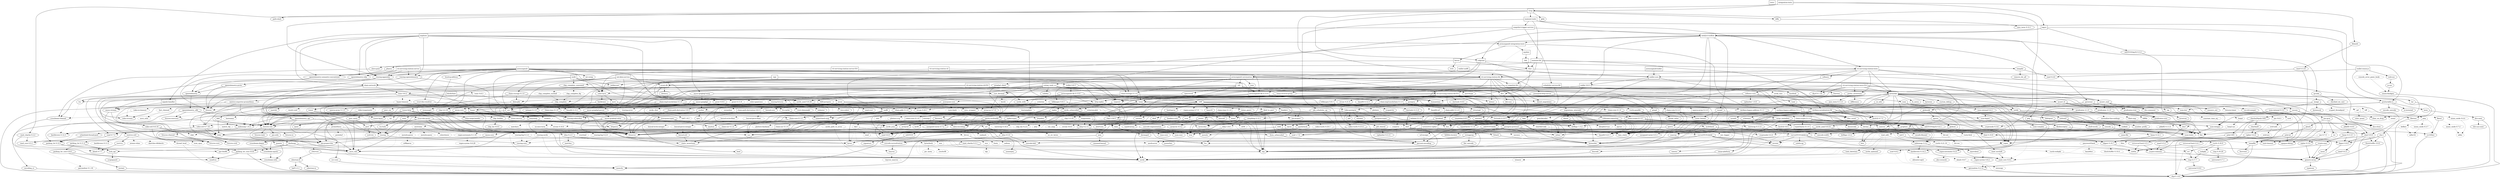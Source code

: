 digraph {
    0 [ label = "tests" shape = box]
    1 [ label = "catalyst-toolbox" shape = box]
    2 [ label = "chain-addr 0.1.0" shape = box]
    3 [ label = "chain-core 0.1.0" shape = box]
    4 [ label = "chain-ser 0.1.0" shape = box]
    5 [ label = "chain-crypto 0.1.0" shape = box]
    6 [ label = "typed-bytes 0.1.0" shape = box]
    7 [ label = "chain-impl-mockchain 0.1.0" shape = box]
    8 [ label = "cardano-legacy-address 0.1.1" shape = box]
    9 [ label = "chain-time 0.1.0" shape = box]
    10 [ label = "chain-vote 0.1.0" shape = box]
    11 [ label = "imhamt 0.1.0" shape = box]
    12 [ label = "sparse-array 0.1.0" shape = box]
    13 [ label = "chain-storage 0.1.0" shape = box]
    14 [ label = "jcli" shape = box]
    15 [ label = "jormungandr-lib 0.13.0" shape = box]
    16 [ label = "jormungandr-automation" shape = box]
    17 [ label = "jortestkit" shape = box]
    18 [ label = "jormungandr-integration-tests" shape = box]
    19 [ label = "hersir" shape = box]
    20 [ label = "thor" shape = box]
    21 [ label = "loki" shape = box]
    22 [ label = "mjolnir" shape = box]
    23 [ label = "snapshot-lib" shape = box]
    24 [ label = "symmetric-cipher" shape = box]
    25 [ label = "vit-servicing-station-lib" shape = box]
    26 [ label = "event-db" shape = box]
    27 [ label = "vit-servicing-station-tests" shape = box]
    28 [ label = "wallet 0.8.3" shape = box]
    29 [ label = "chain-path-derivation 0.8.3" shape = box]
    30 [ label = "hdkeygen 0.8.3" shape = box]
    31 [ label = "chain-network" shape = box]
    32 [ label = "jormungandrwallet" shape = box]
    33 [ label = "wallet-core" shape = box]
    34 [ label = "wallet-wasm-js" shape = box]
    35 [ label = "wallet-uniffi" shape = box]
    36 [ label = "jormungandr" shape = box]
    37 [ label = "explorer" shape = box]
    38 [ label = "settings" shape = box]
    39 [ label = "blockchain" shape = box]
    40 [ label = "vit-servicing-station-cli" shape = box]
    41 [ label = "vit-servicing-station-server" shape = box]
    42 [ label = "iapyx" shape = box]
    43 [ label = "valgrind" shape = box]
    44 [ label = "vitup" shape = box]
    45 [ label = "mainnet-lib" shape = box]
    46 [ label = "mainnet-tools" shape = box]
    47 [ label = "scheduler-service-lib" shape = box]
    48 [ label = "signals-handler" shape = box]
    49 [ label = "snapshot-trigger-service" shape = box]
    50 [ label = "voting_tools_rs" shape = box]
    51 [ label = "integration-tests" shape = box]
    52 [ label = "cat-data-service" shape = box]
    53 [ label = "audit" shape = box]
    54 [ label = "vit-servicing-station-cli-f10" shape = box]
    55 [ label = "vit-servicing-station-lib-f10" shape = box]
    56 [ label = "vit-servicing-station-server-f10" shape = box]
    57 [ label = "vit-servicing-station-tests-f10" shape = box]
    58 [ label = "sign" shape = box]
    59 [ label = "assert_fs" ]
    60 [ label = "bech32 0.8.1" ]
    61 [ label = "clap 4.4.18" ]
    62 [ label = "color-eyre" ]
    63 [ label = "csv" ]
    64 [ label = "fraction" ]
    65 [ label = "futures" ]
    66 [ label = "gag" ]
    67 [ label = "governor" ]
    68 [ label = "graphql_client" ]
    69 [ label = "hex" ]
    70 [ label = "image" ]
    71 [ label = "itertools 0.10.5" ]
    72 [ label = "once_cell" ]
    73 [ label = "qrcode" ]
    74 [ label = "quircs" ]
    75 [ label = "rand 0.8.5" ]
    76 [ label = "rand_chacha 0.3.1" ]
    77 [ label = "rayon" ]
    78 [ label = "regex" ]
    79 [ label = "reqwest" ]
    80 [ label = "rust_decimal" ]
    81 [ label = "serde" ]
    82 [ label = "serde_json" ]
    83 [ label = "serde_yaml 0.9.31" ]
    84 [ label = "sscanf" ]
    85 [ label = "thiserror" ]
    86 [ label = "time" ]
    87 [ label = "tokio" ]
    88 [ label = "tracing" ]
    89 [ label = "tracing-subscriber" ]
    90 [ label = "url" ]
    91 [ label = "cryptoxide 0.4.4" ]
    92 [ label = "proptest" ]
    93 [ label = "quickcheck" ]
    94 [ label = "curve25519-dalek-ng" ]
    95 [ label = "ed25519-bip32 0.4.1" ]
    96 [ label = "ed25519-dalek" ]
    97 [ label = "generic-array" ]
    98 [ label = "rand_core 0.6.4" ]
    99 [ label = "sha2 0.10.8" ]
    100 [ label = "lazy_static" ]
    101 [ label = "strum 0.24.1" ]
    102 [ label = "cbor_event" ]
    103 [ label = "base64 0.21.7" ]
    104 [ label = "const_format" ]
    105 [ label = "criterion" style = dashed]
    106 [ label = "data-pile" ]
    107 [ label = "sled" ]
    108 [ label = "tempfile" ]
    109 [ label = "base64 0.13.1" ]
    110 [ label = "bincode" ]
    111 [ label = "bytes" ]
    112 [ label = "clap_complete" ]
    113 [ label = "gtmpl" ]
    114 [ label = "rpassword" ]
    115 [ label = "serde_yaml 0.8.26" ]
    116 [ label = "http 0.2.11" ]
    117 [ label = "humantime" ]
    118 [ label = "parity-multiaddr" ]
    119 [ label = "serde_with" ]
    120 [ label = "assert_cmd" ]
    121 [ label = "bytesize" ]
    122 [ label = "custom_debug" ]
    123 [ label = "flate2" ]
    124 [ label = "fs_extra" ]
    125 [ label = "json" ]
    126 [ label = "keynesis" ]
    127 [ label = "log" ]
    128 [ label = "netstat2" ]
    129 [ label = "os_info" ]
    130 [ label = "poldercast" ]
    131 [ label = "predicates 2.1.5" ]
    132 [ label = "prost 0.9.0" ]
    133 [ label = "semver" ]
    134 [ label = "sysinfo" ]
    135 [ label = "tar" ]
    136 [ label = "tokio-stream" ]
    137 [ label = "tonic 0.6.2" ]
    138 [ label = "warp" ]
    139 [ label = "zip" ]
    140 [ label = "console" ]
    141 [ label = "dialoguer" ]
    142 [ label = "indicatif" ]
    143 [ label = "sha-1" ]
    144 [ label = "sha2 0.9.9" ]
    145 [ label = "bech32 0.7.3" ]
    146 [ label = "yaml-rust" ]
    147 [ label = "ctrlc" ]
    148 [ label = "slave-pool" ]
    149 [ label = "cocoon" ]
    150 [ label = "dirs" ]
    151 [ label = "serde_test" style = dashed]
    152 [ label = "zeroize" ]
    153 [ label = "diesel" ]
    154 [ label = "diesel_migrations" ]
    155 [ label = "dotenv" ]
    156 [ label = "http-zipkin" ]
    157 [ label = "notify" ]
    158 [ label = "r2d2" ]
    159 [ label = "simplelog 0.8.0" ]
    160 [ label = "tracing-futures" ]
    161 [ label = "bb8" ]
    162 [ label = "bb8-postgres" ]
    163 [ label = "chrono" ]
    164 [ label = "dotenvy" ]
    165 [ label = "tokio-postgres" ]
    166 [ label = "cfg-if 0.1.10" ]
    167 [ label = "dyn-clone" ]
    168 [ label = "fake" ]
    169 [ label = "hyper" ]
    170 [ label = "postgres" ]
    171 [ label = "pretty_assertions" ]
    172 [ label = "rand 0.7.3" ]
    173 [ label = "rand_core 0.5.1" ]
    174 [ label = "refinery" ]
    175 [ label = "hashlink" ]
    176 [ label = "http-body" ]
    177 [ label = "pin-project" ]
    178 [ label = "clear_on_drop" ]
    179 [ label = "console_error_panic_hook" style = dashed]
    180 [ label = "getrandom 0.2.12" ]
    181 [ label = "js-sys" ]
    182 [ label = "wasm-bindgen" ]
    183 [ label = "web-sys" ]
    184 [ label = "uniffi" ]
    185 [ label = "arc-swap" ]
    186 [ label = "jsonrpsee-core" ]
    187 [ label = "jsonrpsee-http-server" ]
    188 [ label = "linked-hash-map" ]
    189 [ label = "local-ip-address" ]
    190 [ label = "lru" ]
    191 [ label = "opentelemetry" ]
    192 [ label = "opentelemetry-otlp" ]
    193 [ label = "opentelemetry-semantic-conventions" ]
    194 [ label = "prometheus" style = dashed]
    195 [ label = "tokio-util 0.6.10" ]
    196 [ label = "tracing-appender" ]
    197 [ label = "tracing-opentelemetry" ]
    198 [ label = "trust-dns-resolver" ]
    199 [ label = "anyhow" ]
    200 [ label = "async-graphql" ]
    201 [ label = "async-graphql-warp" ]
    202 [ label = "futures-channel" ]
    203 [ label = "futures-util" ]
    204 [ label = "ed25519-bip32 0.3.2" ]
    205 [ label = "prettytable-rs" ]
    206 [ label = "warp-reverse-proxy" ]
    207 [ label = "diffy" ]
    208 [ label = "glob" ]
    209 [ label = "path-slash" ]
    210 [ label = "rustls 0.20.9" ]
    211 [ label = "rustls-pemfile" ]
    212 [ label = "tempdir" ]
    213 [ label = "tokio-rustls 0.23.4" ]
    214 [ label = "uuid 0.8.2" ]
    215 [ label = "walkdir" ]
    216 [ label = "cardano-serialization-lib" ]
    217 [ label = "pharos" ]
    218 [ label = "job_scheduler_ng" ]
    219 [ label = "num-traits" ]
    220 [ label = "uuid 1.7.0" ]
    221 [ label = "bytekind" ]
    222 [ label = "cddl" ]
    223 [ label = "ciborium" ]
    224 [ label = "dashmap" ]
    225 [ label = "microtype" ]
    226 [ label = "nonempty" ]
    227 [ label = "validity" ]
    228 [ label = "cfg-if 1.0.0" ]
    229 [ label = "libmath" ]
    230 [ label = "rand_chacha 0.2.2" ]
    231 [ label = "axum" ]
    232 [ label = "metrics" ]
    233 [ label = "metrics-exporter-prometheus" ]
    234 [ label = "tower-http" ]
    235 [ label = "chain-addr 0.1.0" ]
    236 [ label = "chain-core 0.1.0" ]
    237 [ label = "chain-crypto 0.1.0" ]
    238 [ label = "chain-impl-mockchain 0.1.0" ]
    239 [ label = "chain-ser 0.1.0" ]
    240 [ label = "chain-storage 0.1.0" ]
    241 [ label = "chain-time 0.1.0" ]
    242 [ label = "chain-vote 0.1.0" ]
    243 [ label = "clap_complete_command" ]
    244 [ label = "jormungandr-lib 0.13.0" ]
    245 [ label = "wallet 0.8.3" ]
    246 [ label = "base64 0.12.3" ]
    247 [ label = "structopt" ]
    248 [ label = "itertools 0.9.0" ]
    249 [ label = "strum 0.21.0" ]
    250 [ label = "anstyle" ]
    251 [ label = "doc-comment" ]
    252 [ label = "globwalk" ]
    253 [ label = "predicates 3.1.0" ]
    254 [ label = "predicates-core" ]
    255 [ label = "predicates-tree" ]
    256 [ label = "clap_builder" ]
    257 [ label = "backtrace" ]
    258 [ label = "color-spantrace" style = dashed]
    259 [ label = "eyre" ]
    260 [ label = "indenter" ]
    261 [ label = "owo-colors" ]
    262 [ label = "tracing-error" style = dashed]
    263 [ label = "csv-core" ]
    264 [ label = "itoa" ]
    265 [ label = "ryu" ]
    266 [ label = "num" ]
    267 [ label = "futures-core" ]
    268 [ label = "futures-executor" ]
    269 [ label = "futures-io" ]
    270 [ label = "futures-sink" ]
    271 [ label = "futures-task" ]
    272 [ label = "filedescriptor" ]
    273 [ label = "futures-timer" style = dashed]
    274 [ label = "no-std-compat" ]
    275 [ label = "nonzero_ext" ]
    276 [ label = "parking_lot 0.12.1" ]
    277 [ label = "smallvec" ]
    278 [ label = "bytemuck" ]
    279 [ label = "byteorder" ]
    280 [ label = "color_quant" ]
    281 [ label = "gif" style = dashed]
    282 [ label = "jpeg-decoder" style = dashed]
    283 [ label = "num-iter" ]
    284 [ label = "num-rational 0.3.2" ]
    285 [ label = "png" style = dashed]
    286 [ label = "scoped_threadpool" style = dashed]
    287 [ label = "tiff" style = dashed]
    288 [ label = "either" ]
    289 [ label = "checked_int_cast" ]
    290 [ label = "ppv-lite86" ]
    291 [ label = "rayon-core" ]
    292 [ label = "aho-corasick" ]
    293 [ label = "memchr" ]
    294 [ label = "regex-automata 0.4.5" ]
    295 [ label = "regex-syntax 0.8.2" ]
    296 [ label = "serde_urlencoded" ]
    297 [ label = "sync_wrapper" ]
    298 [ label = "tower-service" ]
    299 [ label = "arrayvec 0.7.4" ]
    300 [ label = "borsh" style = dashed]
    301 [ label = "rkyv" style = dashed]
    302 [ label = "indexmap 2.2.2" ]
    303 [ label = "unsafe-libyaml" ]
    304 [ label = "deranged" ]
    305 [ label = "num-conv" ]
    306 [ label = "powerfmt" ]
    307 [ label = "time-core" ]
    308 [ label = "mio" style = dashed]
    309 [ label = "num_cpus" style = dashed]
    310 [ label = "pin-project-lite" ]
    311 [ label = "tracing-core" ]
    312 [ label = "matchers" style = dashed]
    313 [ label = "nu-ansi-term" style = dashed]
    314 [ label = "sharded-slab" style = dashed]
    315 [ label = "thread_local" style = dashed]
    316 [ label = "tracing-log 0.2.0" style = dashed]
    317 [ label = "tracing-serde" style = dashed]
    318 [ label = "form_urlencoded" ]
    319 [ label = "idna 0.5.0" ]
    320 [ label = "percent-encoding" ]
    321 [ label = "bit-set" style = dashed]
    322 [ label = "bit-vec" style = dashed]
    323 [ label = "bitflags 2.4.2" ]
    324 [ label = "rand_xorshift" ]
    325 [ label = "rusty-fork" style = dashed]
    326 [ label = "unarray" ]
    327 [ label = "env_logger" style = dashed]
    328 [ label = "digest 0.9.0" ]
    329 [ label = "subtle-ng" ]
    330 [ label = "curve25519-dalek" ]
    331 [ label = "ed25519" ]
    332 [ label = "typenum" ]
    333 [ label = "digest 0.10.7" ]
    334 [ label = "atty" style = dashed]
    335 [ label = "cast" style = dashed]
    336 [ label = "clap 2.34.0" ]
    337 [ label = "criterion-plot" style = dashed]
    338 [ label = "oorandom" style = dashed]
    339 [ label = "plotters" style = dashed]
    340 [ label = "serde_cbor" style = dashed]
    341 [ label = "tinytemplate" style = dashed]
    342 [ label = "memmap2" ]
    343 [ label = "crc32fast" ]
    344 [ label = "crossbeam-epoch" ]
    345 [ label = "crossbeam-utils" ]
    346 [ label = "fxhash" ]
    347 [ label = "libc" ]
    348 [ label = "parking_lot 0.11.2" ]
    349 [ label = "fastrand" ]
    350 [ label = "gtmpl_value" ]
    351 [ label = "indexmap 1.9.3" ]
    352 [ label = "fnv" ]
    353 [ label = "arrayref" ]
    354 [ label = "bs58" ]
    355 [ label = "data-encoding" ]
    356 [ label = "multihash" ]
    357 [ label = "static_assertions" ]
    358 [ label = "unsigned-varint 0.7.2" ]
    359 [ label = "bstr" ]
    360 [ label = "wait-timeout" ]
    361 [ label = "miniz_oxide 0.7.2" style = dashed]
    362 [ label = "cryptoxide 0.3.6" ]
    363 [ label = "bitflags 1.3.2" ]
    364 [ label = "difflib" style = dashed]
    365 [ label = "float-cmp" style = dashed]
    366 [ label = "normalize-line-endings" style = dashed]
    367 [ label = "filetime" ]
    368 [ label = "tokio-util 0.7.10" ]
    369 [ label = "async-stream" ]
    370 [ label = "h2" style = dashed]
    371 [ label = "hyper-timeout" style = dashed]
    372 [ label = "tower" ]
    373 [ label = "tower-layer" ]
    374 [ label = "headers" ]
    375 [ label = "mime" ]
    376 [ label = "mime_guess" ]
    377 [ label = "multer" ]
    378 [ label = "scoped-tls" ]
    379 [ label = "tokio-rustls 0.24.1" style = dashed]
    380 [ label = "tokio-tungstenite" style = dashed]
    381 [ label = "aes 0.8.3" style = dashed]
    382 [ label = "bzip2" style = dashed]
    383 [ label = "constant_time_eq" style = dashed]
    384 [ label = "hmac 0.12.1" ]
    385 [ label = "pbkdf2 0.11.0" style = dashed]
    386 [ label = "sha1" ]
    387 [ label = "zstd" style = dashed]
    388 [ label = "unicode-width" ]
    389 [ label = "shell-words" ]
    390 [ label = "number_prefix" ]
    391 [ label = "block-buffer 0.9.0" ]
    392 [ label = "opaque-debug" ]
    393 [ label = "crossbeam-channel" ]
    394 [ label = "aes-gcm" ]
    395 [ label = "chacha20poly1305" ]
    396 [ label = "hmac 0.11.0" ]
    397 [ label = "pbkdf2 0.9.0" ]
    398 [ label = "dirs-sys" ]
    399 [ label = "libsqlite3-sys" style = dashed]
    400 [ label = "pq-sys" style = dashed]
    401 [ label = "migrations_internals" ]
    402 [ label = "zipkin" ]
    403 [ label = "scheduled-thread-pool" ]
    404 [ label = "termcolor" ]
    405 [ label = "fallible-iterator" ]
    406 [ label = "phf" ]
    407 [ label = "postgres-protocol" ]
    408 [ label = "postgres-types" ]
    409 [ label = "whoami" ]
    410 [ label = "deunicode" ]
    411 [ label = "http 1.0.0" style = dashed]
    412 [ label = "url-escape" style = dashed]
    413 [ label = "httparse" ]
    414 [ label = "httpdate" ]
    415 [ label = "socket2" style = dashed]
    416 [ label = "want" ]
    417 [ label = "ansi_term 0.11.0" ]
    418 [ label = "difference" ]
    419 [ label = "getrandom 0.1.16" style = dashed]
    420 [ label = "refinery-core" ]
    421 [ label = "hashbrown 0.14.3" ]
    422 [ label = "camino" ]
    423 [ label = "cargo_metadata" ]
    424 [ label = "beef" ]
    425 [ label = "jsonrpsee-types" ]
    426 [ label = "rustc-hash" style = dashed]
    427 [ label = "globset" ]
    428 [ label = "unicase" ]
    429 [ label = "hashbrown 0.12.3" ]
    430 [ label = "opentelemetry_api" ]
    431 [ label = "opentelemetry_sdk" ]
    432 [ label = "opentelemetry-proto" ]
    433 [ label = "prost 0.11.9" style = dashed]
    434 [ label = "tonic 0.8.3" style = dashed]
    435 [ label = "protobuf" style = dashed]
    436 [ label = "slab" style = dashed]
    437 [ label = "tracing-log 0.1.4" style = dashed]
    438 [ label = "lru-cache" ]
    439 [ label = "resolv-conf" style = dashed]
    440 [ label = "trust-dns-proto" ]
    441 [ label = "async-graphql-parser" ]
    442 [ label = "async-graphql-value" ]
    443 [ label = "fast_chemail" style = dashed]
    444 [ label = "pin-utils" ]
    445 [ label = "encode_unicode" ]
    446 [ label = "is-terminal" ]
    447 [ label = "term" ]
    448 [ label = "ansi_term 0.12.1" ]
    449 [ label = "ring 0.16.20" ]
    450 [ label = "sct" ]
    451 [ label = "webpki" ]
    452 [ label = "rand 0.4.6" ]
    453 [ label = "remove_dir_all" ]
    454 [ label = "same-file" ]
    455 [ label = "num-bigint" ]
    456 [ label = "num-integer" ]
    457 [ label = "schemars" ]
    458 [ label = "cron" ]
    459 [ label = "libm" style = dashed]
    460 [ label = "abnf_to_pest" ]
    461 [ label = "base16" ]
    462 [ label = "base64-url" style = dashed]
    463 [ label = "clap 3.2.25" style = dashed]
    464 [ label = "codespan-reporting" ]
    465 [ label = "hexf-parse" ]
    466 [ label = "itertools 0.11.0" ]
    467 [ label = "lexical-core" ]
    468 [ label = "pest_meta" ]
    469 [ label = "pest_vm" ]
    470 [ label = "regex-syntax 0.7.5" style = dashed]
    471 [ label = "simplelog 0.12.1" ]
    472 [ label = "uriparse" style = dashed]
    473 [ label = "ciborium-io" ]
    474 [ label = "ciborium-ll" ]
    475 [ label = "lock_api" ]
    476 [ label = "parking_lot_core 0.9.9" ]
    477 [ label = "secrecy" style = dashed]
    478 [ label = "rand 0.3.23" ]
    479 [ label = "axum-core" ]
    480 [ label = "matchit" ]
    481 [ label = "serde_path_to_error" style = dashed]
    482 [ label = "ahash 0.7.7" ]
    483 [ label = "ipnet" ]
    484 [ label = "metrics-util" ]
    485 [ label = "quanta" ]
    486 [ label = "http-range-header" ]
    487 [ label = "typed-bytes 0.1.0" ]
    488 [ label = "cardano-legacy-address 0.1.1" ]
    489 [ label = "imhamt 0.1.0" ]
    490 [ label = "sparse-array 0.1.0" ]
    491 [ label = "clap_complete_fig" style = dashed]
    492 [ label = "clap_complete_nushell" style = dashed]
    493 [ label = "chain-path-derivation 0.8.3" ]
    494 [ label = "hdkeygen 0.8.3" ]
    495 [ label = "ignore" ]
    496 [ label = "termtree" ]
    497 [ label = "anstream" style = dashed]
    498 [ label = "clap_lex 0.6.0" ]
    499 [ label = "strsim 0.10.0" style = dashed]
    500 [ label = "rustc-demangle" ]
    501 [ label = "num-complex" ]
    502 [ label = "num-rational 0.4.1" ]
    503 [ label = "weezl" style = dashed]
    504 [ label = "deflate" style = dashed]
    505 [ label = "miniz_oxide 0.3.7" style = dashed]
    506 [ label = "miniz_oxide 0.4.4" style = dashed]
    507 [ label = "crossbeam-deque" ]
    508 [ label = "bitvec" style = dashed]
    509 [ label = "bytecheck" style = dashed]
    510 [ label = "ptr_meta" style = dashed]
    511 [ label = "rend" style = dashed]
    512 [ label = "seahash" style = dashed]
    513 [ label = "tinyvec" ]
    514 [ label = "equivalent" ]
    515 [ label = "regex-automata 0.1.10" style = dashed]
    516 [ label = "overload" style = dashed]
    517 [ label = "unicode-bidi" ]
    518 [ label = "unicode-normalization" ]
    519 [ label = "quick-error" style = dashed]
    520 [ label = "subtle" ]
    521 [ label = "signature" ]
    522 [ label = "block-buffer 0.10.4" style = dashed]
    523 [ label = "crypto-common" ]
    524 [ label = "strsim 0.8.0" style = dashed]
    525 [ label = "textwrap 0.11.0" ]
    526 [ label = "vec_map" style = dashed]
    527 [ label = "plotters-backend" style = dashed]
    528 [ label = "plotters-svg" style = dashed]
    529 [ label = "half 1.8.2" style = dashed]
    530 [ label = "instant" ]
    531 [ label = "parking_lot_core 0.8.6" ]
    532 [ label = "unsigned-varint 0.5.1" ]
    533 [ label = "adler" style = dashed]
    534 [ label = "tokio-io-timeout" style = dashed]
    535 [ label = "headers-core" ]
    536 [ label = "encoding_rs" ]
    537 [ label = "spin" ]
    538 [ label = "rustls 0.21.10" style = dashed]
    539 [ label = "tungstenite" style = dashed]
    540 [ label = "cipher 0.4.4" ]
    541 [ label = "bzip2-sys" style = dashed]
    542 [ label = "password-hash" style = dashed]
    543 [ label = "zstd-safe" style = dashed]
    544 [ label = "aead 0.4.3" ]
    545 [ label = "aes 0.7.5" style = dashed]
    546 [ label = "cipher 0.3.0" ]
    547 [ label = "ctr" ]
    548 [ label = "ghash" ]
    549 [ label = "aead 0.5.2" ]
    550 [ label = "chacha20" ]
    551 [ label = "poly1305" ]
    552 [ label = "crypto-mac" ]
    553 [ label = "lazycell" ]
    554 [ label = "zipkin-types" ]
    555 [ label = "phf_shared" ]
    556 [ label = "md-5" ]
    557 [ label = "stringprep" ]
    558 [ label = "try-lock" ]
    559 [ label = "siphasher 1.0.0" ]
    560 [ label = "toml" ]
    561 [ label = "ahash 0.8.7" style = dashed]
    562 [ label = "allocator-api2" style = dashed]
    563 [ label = "cargo-platform" ]
    564 [ label = "hostname" style = dashed]
    565 [ label = "idna 0.2.3" ]
    566 [ label = "pest" ]
    567 [ label = "ascii_utils" style = dashed]
    568 [ label = "dirs-next" ]
    569 [ label = "untrusted 0.7.1" ]
    570 [ label = "ring 0.17.7" ]
    571 [ label = "untrusted 0.9.0" ]
    572 [ label = "nom" ]
    573 [ label = "abnf" ]
    574 [ label = "pretty" ]
    575 [ label = "clap_lex 0.2.4" style = dashed]
    576 [ label = "textwrap 0.16.0" style = dashed]
    577 [ label = "lexical-parse-float" style = dashed]
    578 [ label = "lexical-parse-integer" style = dashed]
    579 [ label = "lexical-util" ]
    580 [ label = "lexical-write-float" style = dashed]
    581 [ label = "lexical-write-integer" style = dashed]
    582 [ label = "half 2.3.1" ]
    583 [ label = "scopeguard" ]
    584 [ label = "atomic-shim" style = dashed]
    585 [ label = "hashbrown 0.11.2" style = dashed]
    586 [ label = "sketches-ddsketch" style = dashed]
    587 [ label = "anstyle-parse" style = dashed]
    588 [ label = "anstyle-query" style = dashed]
    589 [ label = "colorchoice" style = dashed]
    590 [ label = "utf8parse" style = dashed]
    591 [ label = "adler32" style = dashed]
    592 [ label = "funty" style = dashed]
    593 [ label = "radium" style = dashed]
    594 [ label = "tap" style = dashed]
    595 [ label = "wyz" style = dashed]
    596 [ label = "simdutf8" style = dashed]
    597 [ label = "tinyvec_macros" style = dashed]
    598 [ label = "regex-syntax 0.6.29" style = dashed]
    599 [ label = "rustls-webpki" style = dashed]
    600 [ label = "utf-8" style = dashed]
    601 [ label = "inout" ]
    602 [ label = "base64ct" style = dashed]
    603 [ label = "zstd-sys" style = dashed]
    604 [ label = "polyval" ]
    605 [ label = "universal-hash 0.5.1" ]
    606 [ label = "siphasher 0.3.11" ]
    607 [ label = "finl_unicode" ]
    608 [ label = "serde_spanned" ]
    609 [ label = "toml_datetime" ]
    610 [ label = "toml_edit" style = dashed]
    611 [ label = "zerocopy" style = dashed]
    612 [ label = "match_cfg" style = dashed]
    613 [ label = "matches" ]
    614 [ label = "ucd-trie" ]
    615 [ label = "dirs-sys-next" ]
    616 [ label = "minimal-lexical" ]
    617 [ label = "abnf-core" ]
    618 [ label = "arrayvec 0.5.2" ]
    619 [ label = "typed-arena" ]
    620 [ label = "unicode-segmentation" ]
    621 [ label = "os_str_bytes" style = dashed]
    622 [ label = "universal-hash 0.4.1" ]
    623 [ label = "winnow" style = dashed]
    1 -> 62 [ ]
    1 -> 66 [ ]
    1 -> 67 [ ]
    1 -> 18 [ ]
    1 -> 73 [ ]
    1 -> 74 [ ]
    1 -> 84 [ ]
    1 -> 24 [ ]
    1 -> 25 [ style = dotted]
    1 -> 28 [ ]
    2 -> 3 [ ]
    2 -> 5 [ ]
    3 -> 4 [ ]
    4 -> 85 [ ]
    5 -> 60 [ ]
    5 -> 94 [ ]
    5 -> 95 [ ]
    5 -> 96 [ ]
    5 -> 69 [ ]
    5 -> 92 [ style = dotted]
    5 -> 93 [ style = dotted]
    5 -> 77 [ ]
    5 -> 99 [ ]
    5 -> 6 [ ]
    7 -> 8 [ ]
    7 -> 2 [ ]
    7 -> 9 [ ]
    7 -> 10 [ ]
    7 -> 11 [ ]
    7 -> 12 [ ]
    7 -> 101 [ ]
    7 -> 88 [ ]
    8 -> 102 [ ]
    8 -> 95 [ ]
    9 -> 3 [ ]
    9 -> 92 [ style = dotted]
    9 -> 93 [ style = dotted]
    10 -> 103 [ ]
    10 -> 3 [ ]
    10 -> 5 [ ]
    10 -> 104 [ ]
    11 -> 92 [ style = dotted]
    11 -> 85 [ ]
    13 -> 105 [ style = dotted]
    13 -> 106 [ ]
    13 -> 98 [ style = dotted]
    13 -> 107 [ ]
    13 -> 108 [ style = dotted]
    13 -> 85 [ ]
    14 -> 110 [ ]
    14 -> 112 [ ]
    14 -> 113 [ ]
    14 -> 15 [ ]
    14 -> 79 [ ]
    14 -> 114 [ ]
    14 -> 115 [ ]
    15 -> 7 [ ]
    15 -> 116 [ ]
    15 -> 117 [ ]
    15 -> 118 [ ]
    15 -> 119 [ ]
    16 -> 120 [ ]
    16 -> 13 [ ]
    16 -> 68 [ ]
    16 -> 14 [ ]
    16 -> 17 [ ]
    16 -> 125 [ ]
    16 -> 128 [ ]
    16 -> 130 [ ]
    16 -> 137 [ ]
    16 -> 89 [ ]
    17 -> 59 [ ]
    17 -> 109 [ ]
    17 -> 60 [ ]
    17 -> 121 [ ]
    17 -> 63 [ ]
    17 -> 122 [ ]
    17 -> 141 [ ]
    17 -> 124 [ ]
    17 -> 69 [ ]
    17 -> 117 [ ]
    17 -> 142 [ ]
    17 -> 129 [ ]
    17 -> 131 [ ]
    17 -> 79 [ ]
    17 -> 133 [ ]
    17 -> 115 [ ]
    17 -> 143 [ ]
    17 -> 144 [ ]
    17 -> 134 [ ]
    17 -> 135 [ ]
    17 -> 138 [ ]
    17 -> 139 [ ]
    18 -> 145 [ ]
    18 -> 19 [ ]
    18 -> 22 [ ]
    19 -> 147 [ ]
    19 -> 148 [ ]
    19 -> 20 [ ]
    20 -> 149 [ ]
    20 -> 150 [ ]
    20 -> 16 [ ]
    21 -> 20 [ ]
    22 -> 21 [ ]
    23 -> 64 [ ]
    23 -> 15 [ ]
    23 -> 79 [ ]
    23 -> 80 [ ]
    23 -> 151 [ style = dotted]
    23 -> 83 [ ]
    24 -> 91 [ ]
    24 -> 75 [ ]
    24 -> 85 [ ]
    24 -> 152 [ ]
    25 -> 61 [ ]
    25 -> 154 [ ]
    25 -> 155 [ ]
    25 -> 26 [ ]
    25 -> 156 [ ]
    25 -> 71 [ ]
    25 -> 157 [ ]
    25 -> 159 [ ]
    25 -> 23 [ ]
    25 -> 160 [ ]
    25 -> 89 [ ]
    25 -> 138 [ ]
    26 -> 162 [ ]
    26 -> 164 [ ]
    26 -> 80 [ ]
    26 -> 85 [ ]
    27 -> 120 [ ]
    27 -> 166 [ ]
    27 -> 167 [ ]
    27 -> 168 [ ]
    27 -> 17 [ ]
    27 -> 171 [ ]
    27 -> 174 [ ]
    27 -> 25 [ ]
    28 -> 175 [ ]
    28 -> 30 [ ]
    28 -> 71 [ ]
    28 -> 15 [ ]
    29 -> 85 [ ]
    30 -> 8 [ ]
    30 -> 2 [ ]
    30 -> 29 [ ]
    31 -> 5 [ ]
    31 -> 65 [ ]
    31 -> 85 [ ]
    31 -> 137 [ ]
    32 -> 33 [ ]
    33 -> 145 [ ]
    33 -> 24 [ ]
    33 -> 28 [ ]
    34 -> 178 [ ]
    34 -> 179 [ style = dotted]
    34 -> 33 [ ]
    34 -> 183 [ ]
    35 -> 184 [ ]
    35 -> 33 [ ]
    36 -> 185 [ ]
    36 -> 31 [ ]
    36 -> 13 [ ]
    36 -> 61 [ ]
    36 -> 156 [ ]
    36 -> 15 [ ]
    36 -> 187 [ ]
    36 -> 189 [ ]
    36 -> 192 [ ]
    36 -> 193 [ ]
    36 -> 130 [ ]
    36 -> 194 [ style = dotted]
    36 -> 79 [ ]
    36 -> 115 [ ]
    36 -> 196 [ ]
    36 -> 197 [ ]
    36 -> 198 [ ]
    36 -> 138 [ ]
    37 -> 199 [ ]
    37 -> 201 [ ]
    37 -> 31 [ ]
    37 -> 156 [ ]
    37 -> 18 [ ]
    37 -> 192 [ ]
    37 -> 193 [ ]
    37 -> 196 [ ]
    37 -> 197 [ ]
    38 -> 107 [ ]
    38 -> 85 [ ]
    39 -> 7 [ ]
    39 -> 190 [ ]
    40 -> 63 [ ]
    40 -> 25 [ ]
    41 -> 192 [ ]
    41 -> 193 [ ]
    41 -> 196 [ ]
    41 -> 197 [ ]
    41 -> 25 [ ]
    42 -> 1 [ ]
    42 -> 204 [ ]
    42 -> 205 [ ]
    42 -> 43 [ ]
    43 -> 16 [ ]
    43 -> 27 [ ]
    43 -> 33 [ ]
    43 -> 206 [ ]
    44 -> 207 [ ]
    44 -> 208 [ ]
    44 -> 46 [ ]
    44 -> 209 [ ]
    44 -> 213 [ ]
    44 -> 196 [ ]
    44 -> 214 [ ]
    44 -> 43 [ ]
    45 -> 216 [ ]
    45 -> 217 [ ]
    45 -> 23 [ ]
    45 -> 212 [ ]
    45 -> 20 [ ]
    46 -> 218 [ ]
    46 -> 45 [ ]
    46 -> 205 [ ]
    46 -> 49 [ ]
    46 -> 27 [ ]
    47 -> 163 [ ]
    47 -> 61 [ ]
    47 -> 65 [ ]
    47 -> 17 [ ]
    47 -> 220 [ ]
    48 -> 65 [ ]
    48 -> 87 [ ]
    49 -> 1 [ ]
    49 -> 47 [ ]
    49 -> 48 [ ]
    49 -> 50 [ ]
    50 -> 221 [ ]
    50 -> 216 [ ]
    50 -> 222 [ ]
    50 -> 61 [ ]
    50 -> 62 [ ]
    50 -> 224 [ ]
    50 -> 150 [ ]
    50 -> 225 [ ]
    50 -> 226 [ ]
    50 -> 92 [ ]
    50 -> 77 [ ]
    50 -> 80 [ ]
    50 -> 227 [ ]
    51 -> 42 [ ]
    51 -> 229 [ ]
    51 -> 230 [ ]
    51 -> 44 [ ]
    52 -> 231 [ ]
    52 -> 61 [ ]
    52 -> 26 [ ]
    52 -> 233 [ ]
    52 -> 119 [ ]
    52 -> 234 [ ]
    52 -> 89 [ ]
    53 -> 240 [ ]
    53 -> 243 [ ]
    53 -> 62 [ ]
    53 -> 63 [ ]
    53 -> 115 [ ]
    53 -> 245 [ ]
    54 -> 63 [ ]
    54 -> 172 [ ]
    54 -> 108 [ ]
    54 -> 55 [ ]
    55 -> 246 [ ]
    55 -> 154 [ ]
    55 -> 155 [ ]
    55 -> 156 [ ]
    55 -> 248 [ ]
    55 -> 157 [ ]
    55 -> 159 [ ]
    55 -> 247 [ ]
    55 -> 249 [ ]
    55 -> 160 [ ]
    55 -> 89 [ ]
    55 -> 138 [ ]
    56 -> 196 [ ]
    56 -> 55 [ ]
    57 -> 120 [ ]
    57 -> 166 [ ]
    57 -> 7 [ ]
    57 -> 167 [ ]
    57 -> 168 [ ]
    57 -> 17 [ ]
    57 -> 171 [ ]
    57 -> 55 [ ]
    58 -> 13 [ ]
    58 -> 243 [ ]
    58 -> 62 [ ]
    58 -> 15 [ ]
    58 -> 79 [ ]
    58 -> 115 [ ]
    59 -> 251 [ ]
    59 -> 252 [ ]
    59 -> 253 [ ]
    59 -> 255 [ ]
    59 -> 108 [ ]
    61 -> 256 [ ]
    62 -> 257 [ ]
    62 -> 258 [ style = dotted]
    62 -> 259 [ ]
    63 -> 263 [ ]
    63 -> 264 [ ]
    63 -> 265 [ ]
    63 -> 81 [ ]
    64 -> 100 [ style = dotted]
    64 -> 266 [ ]
    65 -> 268 [ style = dotted]
    66 -> 272 [ ]
    66 -> 108 [ ]
    67 -> 65 [ style = dotted]
    67 -> 273 [ style = dotted]
    67 -> 274 [ ]
    67 -> 275 [ ]
    67 -> 276 [ ]
    67 -> 75 [ style = dotted]
    68 -> 82 [ ]
    70 -> 278 [ ]
    70 -> 281 [ style = dotted]
    70 -> 283 [ ]
    70 -> 284 [ ]
    70 -> 285 [ style = dotted]
    70 -> 286 [ style = dotted]
    70 -> 287 [ style = dotted]
    71 -> 288 [ ]
    73 -> 289 [ ]
    73 -> 70 [ style = dotted]
    74 -> 219 [ ]
    74 -> 85 [ ]
    75 -> 76 [ style = dotted]
    76 -> 290 [ ]
    76 -> 98 [ ]
    77 -> 288 [ ]
    77 -> 291 [ ]
    78 -> 294 [ ]
    79 -> 103 [ ]
    79 -> 203 [ ]
    79 -> 116 [ ]
    79 -> 82 [ style = dotted]
    79 -> 296 [ ]
    79 -> 297 [ ]
    79 -> 298 [ ]
    79 -> 90 [ ]
    80 -> 299 [ ]
    80 -> 300 [ style = dotted]
    80 -> 170 [ style = dotted]
    80 -> 301 [ style = dotted]
    82 -> 264 [ ]
    82 -> 265 [ ]
    82 -> 81 [ ]
    83 -> 302 [ ]
    83 -> 264 [ ]
    83 -> 265 [ ]
    83 -> 81 [ ]
    83 -> 303 [ ]
    84 -> 104 [ ]
    84 -> 100 [ ]
    84 -> 78 [ ]
    86 -> 304 [ ]
    86 -> 264 [ style = dotted]
    86 -> 305 [ ]
    86 -> 307 [ ]
    87 -> 111 [ style = dotted]
    87 -> 308 [ style = dotted]
    87 -> 309 [ style = dotted]
    87 -> 276 [ style = dotted]
    87 -> 310 [ ]
    88 -> 127 [ style = dotted]
    88 -> 310 [ ]
    88 -> 311 [ ]
    89 -> 312 [ style = dotted]
    89 -> 313 [ style = dotted]
    89 -> 78 [ style = dotted]
    89 -> 82 [ style = dotted]
    89 -> 314 [ style = dotted]
    89 -> 277 [ style = dotted]
    89 -> 315 [ style = dotted]
    89 -> 86 [ style = dotted]
    89 -> 88 [ style = dotted]
    89 -> 316 [ style = dotted]
    89 -> 317 [ style = dotted]
    90 -> 318 [ ]
    90 -> 319 [ ]
    90 -> 81 [ style = dotted]
    92 -> 321 [ style = dotted]
    92 -> 323 [ ]
    92 -> 100 [ style = dotted]
    92 -> 219 [ ]
    92 -> 75 [ ]
    92 -> 324 [ ]
    92 -> 295 [ style = dotted]
    92 -> 325 [ style = dotted]
    92 -> 326 [ ]
    93 -> 327 [ style = dotted]
    93 -> 172 [ ]
    94 -> 279 [ ]
    94 -> 328 [ ]
    94 -> 98 [ ]
    94 -> 329 [ ]
    94 -> 152 [ ]
    95 -> 91 [ ]
    96 -> 330 [ ]
    96 -> 331 [ ]
    96 -> 172 [ style = dotted]
    96 -> 81 [ style = dotted]
    96 -> 144 [ ]
    97 -> 332 [ ]
    98 -> 180 [ style = dotted]
    99 -> 333 [ ]
    105 -> 336 [ style = dashed]
    105 -> 337 [ style = dashed]
    105 -> 63 [ style = dashed]
    105 -> 65 [ style = dotted]
    105 -> 100 [ style = dashed]
    105 -> 338 [ style = dashed]
    105 -> 339 [ style = dashed]
    105 -> 77 [ style = dashed]
    105 -> 78 [ style = dashed]
    105 -> 340 [ style = dashed]
    105 -> 341 [ style = dashed]
    105 -> 87 [ style = dotted]
    105 -> 215 [ style = dashed]
    106 -> 342 [ ]
    107 -> 343 [ ]
    107 -> 344 [ ]
    107 -> 346 [ ]
    107 -> 347 [ ]
    107 -> 127 [ ]
    107 -> 348 [ ]
    108 -> 228 [ ]
    108 -> 349 [ ]
    110 -> 81 [ ]
    111 -> 81 [ style = dotted]
    112 -> 61 [ ]
    113 -> 350 [ ]
    113 -> 71 [ ]
    113 -> 100 [ ]
    113 -> 320 [ ]
    114 -> 82 [ ]
    115 -> 351 [ ]
    115 -> 265 [ ]
    115 -> 146 [ ]
    116 -> 111 [ ]
    116 -> 352 [ ]
    116 -> 264 [ ]
    118 -> 353 [ ]
    118 -> 354 [ ]
    118 -> 279 [ ]
    118 -> 355 [ ]
    118 -> 356 [ ]
    118 -> 357 [ ]
    118 -> 358 [ ]
    118 -> 90 [ style = dotted]
    119 -> 109 [ style = dotted]
    119 -> 163 [ style = dotted]
    119 -> 69 [ style = dotted]
    119 -> 351 [ style = dotted]
    119 -> 82 [ style = dotted]
    119 -> 86 [ style = dotted]
    120 -> 359 [ ]
    120 -> 251 [ ]
    120 -> 253 [ ]
    120 -> 255 [ ]
    120 -> 360 [ ]
    123 -> 343 [ ]
    123 -> 361 [ style = dotted]
    126 -> 362 [ ]
    126 -> 69 [ ]
    126 -> 76 [ ]
    126 -> 85 [ ]
    127 -> 81 [ style = dotted]
    128 -> 363 [ ]
    128 -> 347 [ ]
    128 -> 85 [ ]
    129 -> 127 [ ]
    130 -> 126 [ ]
    130 -> 190 [ ]
    131 -> 364 [ style = dotted]
    131 -> 365 [ style = dotted]
    131 -> 71 [ ]
    131 -> 366 [ style = dotted]
    131 -> 254 [ ]
    131 -> 78 [ style = dotted]
    132 -> 111 [ ]
    133 -> 81 [ style = dotted]
    134 -> 228 [ ]
    134 -> 77 [ style = dotted]
    135 -> 367 [ ]
    136 -> 368 [ style = dotted]
    137 -> 369 [ ]
    137 -> 109 [ ]
    137 -> 371 [ style = dotted]
    137 -> 320 [ ]
    137 -> 132 [ style = dotted]
    137 -> 136 [ ]
    137 -> 195 [ ]
    137 -> 372 [ style = dotted]
    137 -> 160 [ style = dotted]
    138 -> 374 [ ]
    138 -> 169 [ ]
    138 -> 376 [ ]
    138 -> 377 [ style = dotted]
    138 -> 177 [ ]
    138 -> 211 [ ]
    138 -> 378 [ ]
    138 -> 82 [ ]
    138 -> 296 [ ]
    138 -> 379 [ style = dotted]
    138 -> 136 [ ]
    138 -> 380 [ style = dotted]
    139 -> 381 [ style = dotted]
    139 -> 279 [ ]
    139 -> 382 [ style = dotted]
    139 -> 383 [ style = dotted]
    139 -> 123 [ style = dotted]
    139 -> 385 [ style = dotted]
    139 -> 386 [ style = dotted]
    139 -> 86 [ style = dotted]
    139 -> 387 [ style = dotted]
    140 -> 100 [ ]
    140 -> 347 [ ]
    140 -> 388 [ style = dotted]
    141 -> 140 [ ]
    141 -> 389 [ ]
    141 -> 108 [ style = dotted]
    141 -> 152 [ style = dotted]
    142 -> 140 [ ]
    142 -> 390 [ ]
    142 -> 78 [ ]
    143 -> 391 [ ]
    143 -> 228 [ ]
    143 -> 328 [ ]
    143 -> 392 [ ]
    144 -> 391 [ ]
    144 -> 228 [ ]
    144 -> 328 [ ]
    144 -> 392 [ ]
    146 -> 188 [ ]
    148 -> 393 [ ]
    149 -> 394 [ ]
    149 -> 395 [ ]
    149 -> 397 [ ]
    149 -> 75 [ ]
    150 -> 398 [ ]
    151 -> 81 [ style = dashed]
    153 -> 363 [ style = dotted]
    153 -> 279 [ ]
    153 -> 163 [ style = dotted]
    153 -> 399 [ style = dotted]
    153 -> 400 [ style = dotted]
    153 -> 158 [ style = dotted]
    153 -> 82 [ style = dotted]
    154 -> 401 [ ]
    156 -> 116 [ ]
    156 -> 402 [ ]
    157 -> 363 [ ]
    157 -> 393 [ style = dotted]
    157 -> 367 [ ]
    157 -> 347 [ ]
    157 -> 215 [ ]
    158 -> 127 [ ]
    158 -> 403 [ ]
    159 -> 163 [ ]
    159 -> 127 [ ]
    159 -> 404 [ style = dotted]
    160 -> 177 [ style = dotted]
    160 -> 88 [ ]
    161 -> 203 [ ]
    161 -> 87 [ ]
    162 -> 161 [ ]
    162 -> 165 [ ]
    163 -> 219 [ ]
    163 -> 81 [ style = dotted]
    165 -> 203 [ ]
    165 -> 320 [ ]
    165 -> 406 [ ]
    165 -> 408 [ ]
    165 -> 368 [ ]
    165 -> 409 [ ]
    168 -> 163 [ style = dotted]
    168 -> 410 [ ]
    168 -> 411 [ style = dotted]
    168 -> 75 [ ]
    168 -> 412 [ style = dotted]
    169 -> 370 [ style = dotted]
    169 -> 176 [ ]
    169 -> 413 [ ]
    169 -> 414 [ ]
    169 -> 415 [ style = dotted]
    169 -> 298 [ ]
    169 -> 416 [ ]
    170 -> 165 [ ]
    171 -> 417 [ ]
    171 -> 418 [ ]
    172 -> 173 [ ]
    173 -> 419 [ style = dotted]
    174 -> 420 [ ]
    175 -> 421 [ ]
    176 -> 116 [ ]
    176 -> 310 [ ]
    179 -> 182 [ style = dashed]
    180 -> 228 [ ]
    181 -> 182 [ ]
    182 -> 228 [ ]
    183 -> 181 [ ]
    184 -> 199 [ ]
    184 -> 111 [ ]
    184 -> 423 [ ]
    184 -> 127 [ ]
    184 -> 72 [ ]
    184 -> 357 [ ]
    186 -> 299 [ style = dotted]
    186 -> 169 [ style = dotted]
    186 -> 425 [ ]
    186 -> 75 [ style = dotted]
    186 -> 426 [ style = dotted]
    187 -> 427 [ ]
    187 -> 186 [ ]
    187 -> 100 [ ]
    187 -> 428 [ ]
    189 -> 85 [ ]
    190 -> 429 [ style = dotted]
    191 -> 431 [ ]
    192 -> 432 [ ]
    193 -> 191 [ ]
    194 -> 352 [ style = dashed]
    194 -> 100 [ style = dashed]
    194 -> 293 [ style = dashed]
    194 -> 276 [ style = dashed]
    194 -> 435 [ style = dotted]
    194 -> 85 [ style = dashed]
    195 -> 267 [ ]
    195 -> 270 [ ]
    195 -> 436 [ style = dotted]
    195 -> 87 [ ]
    196 -> 393 [ ]
    196 -> 85 [ ]
    196 -> 89 [ ]
    197 -> 191 [ ]
    197 -> 437 [ style = dotted]
    197 -> 89 [ ]
    198 -> 438 [ ]
    198 -> 439 [ style = dotted]
    198 -> 440 [ ]
    200 -> 441 [ ]
    200 -> 369 [ ]
    200 -> 109 [ ]
    200 -> 443 [ style = dotted]
    200 -> 377 [ ]
    200 -> 219 [ ]
    200 -> 72 [ ]
    200 -> 78 [ ]
    200 -> 296 [ ]
    200 -> 357 [ ]
    200 -> 108 [ ]
    201 -> 200 [ ]
    201 -> 138 [ ]
    202 -> 267 [ ]
    202 -> 270 [ style = dotted]
    203 -> 202 [ style = dotted]
    203 -> 269 [ style = dotted]
    203 -> 271 [ ]
    203 -> 293 [ style = dotted]
    203 -> 310 [ ]
    203 -> 444 [ ]
    203 -> 436 [ style = dotted]
    204 -> 362 [ ]
    205 -> 63 [ style = dotted]
    205 -> 445 [ ]
    205 -> 446 [ ]
    205 -> 100 [ ]
    205 -> 447 [ ]
    205 -> 388 [ ]
    206 -> 100 [ ]
    206 -> 79 [ ]
    206 -> 138 [ ]
    207 -> 448 [ ]
    210 -> 127 [ style = dotted]
    210 -> 449 [ ]
    210 -> 450 [ ]
    210 -> 451 [ ]
    211 -> 103 [ ]
    212 -> 452 [ ]
    212 -> 453 [ ]
    213 -> 210 [ ]
    213 -> 87 [ ]
    214 -> 180 [ style = dotted]
    214 -> 81 [ style = dotted]
    215 -> 454 [ ]
    216 -> 145 [ ]
    216 -> 102 [ ]
    216 -> 178 [ ]
    216 -> 95 [ ]
    216 -> 69 [ ]
    216 -> 71 [ ]
    216 -> 188 [ ]
    216 -> 455 [ ]
    216 -> 75 [ ]
    216 -> 457 [ ]
    216 -> 144 [ ]
    217 -> 65 [ ]
    218 -> 458 [ ]
    218 -> 220 [ ]
    219 -> 459 [ style = dotted]
    220 -> 180 [ style = dotted]
    220 -> 81 [ style = dotted]
    221 -> 69 [ style = dotted]
    221 -> 81 [ ]
    221 -> 326 [ ]
    222 -> 460 [ ]
    222 -> 461 [ ]
    222 -> 462 [ style = dotted]
    222 -> 163 [ style = dotted]
    222 -> 223 [ style = dotted]
    222 -> 463 [ style = dotted]
    222 -> 464 [ ]
    222 -> 355 [ ]
    222 -> 465 [ ]
    222 -> 466 [ ]
    222 -> 467 [ ]
    222 -> 469 [ ]
    222 -> 78 [ ]
    222 -> 470 [ style = dotted]
    222 -> 82 [ style = dotted]
    222 -> 471 [ ]
    222 -> 472 [ style = dotted]
    223 -> 474 [ ]
    223 -> 81 [ ]
    224 -> 421 [ ]
    224 -> 475 [ ]
    224 -> 72 [ ]
    224 -> 476 [ ]
    225 -> 477 [ style = dotted]
    226 -> 81 [ style = dotted]
    229 -> 478 [ ]
    230 -> 290 [ ]
    230 -> 173 [ ]
    231 -> 479 [ ]
    231 -> 363 [ ]
    231 -> 169 [ ]
    231 -> 480 [ ]
    231 -> 82 [ style = dotted]
    231 -> 481 [ style = dotted]
    231 -> 296 [ style = dotted]
    231 -> 297 [ ]
    231 -> 372 [ ]
    232 -> 482 [ ]
    233 -> 169 [ style = dotted]
    233 -> 351 [ ]
    233 -> 483 [ style = dotted]
    233 -> 484 [ ]
    233 -> 85 [ ]
    234 -> 323 [ ]
    234 -> 203 [ ]
    234 -> 176 [ ]
    234 -> 486 [ ]
    234 -> 373 [ ]
    234 -> 298 [ ]
    235 -> 236 [ ]
    235 -> 237 [ ]
    236 -> 239 [ ]
    237 -> 60 [ ]
    237 -> 94 [ ]
    237 -> 95 [ ]
    237 -> 96 [ ]
    237 -> 69 [ ]
    237 -> 92 [ style = dotted]
    237 -> 93 [ style = dotted]
    237 -> 77 [ ]
    237 -> 99 [ ]
    237 -> 487 [ ]
    238 -> 488 [ ]
    238 -> 235 [ ]
    238 -> 241 [ ]
    238 -> 242 [ ]
    238 -> 489 [ ]
    238 -> 490 [ ]
    238 -> 101 [ ]
    238 -> 88 [ ]
    239 -> 85 [ ]
    240 -> 106 [ ]
    240 -> 107 [ ]
    240 -> 85 [ ]
    241 -> 236 [ ]
    242 -> 103 [ ]
    242 -> 236 [ ]
    242 -> 237 [ ]
    242 -> 104 [ ]
    243 -> 491 [ style = dotted]
    243 -> 492 [ style = dotted]
    244 -> 238 [ ]
    244 -> 116 [ ]
    244 -> 117 [ ]
    244 -> 118 [ ]
    244 -> 119 [ ]
    245 -> 175 [ ]
    245 -> 494 [ ]
    245 -> 71 [ ]
    245 -> 244 [ ]
    247 -> 336 [ ]
    247 -> 100 [ ]
    248 -> 288 [ ]
    252 -> 323 [ ]
    252 -> 495 [ ]
    253 -> 250 [ ]
    253 -> 364 [ style = dotted]
    253 -> 254 [ ]
    255 -> 254 [ ]
    255 -> 496 [ ]
    256 -> 497 [ style = dotted]
    256 -> 498 [ ]
    256 -> 499 [ style = dotted]
    257 -> 228 [ ]
    257 -> 500 [ ]
    258 -> 261 [ style = dashed]
    258 -> 262 [ style = dashed]
    259 -> 260 [ ]
    259 -> 72 [ ]
    262 -> 89 [ style = dashed]
    263 -> 293 [ ]
    266 -> 501 [ ]
    266 -> 283 [ ]
    266 -> 502 [ ]
    268 -> 203 [ ]
    272 -> 347 [ ]
    272 -> 85 [ ]
    276 -> 475 [ ]
    276 -> 476 [ ]
    281 -> 280 [ style = dashed]
    281 -> 503 [ style = dashed]
    282 -> 77 [ style = dotted]
    283 -> 456 [ ]
    284 -> 456 [ ]
    285 -> 363 [ style = dashed]
    285 -> 343 [ style = dashed]
    285 -> 504 [ style = dotted]
    285 -> 505 [ style = dashed]
    287 -> 282 [ style = dashed]
    287 -> 506 [ style = dashed]
    287 -> 503 [ style = dashed]
    291 -> 507 [ ]
    292 -> 293 [ style = dotted]
    294 -> 292 [ style = dotted]
    294 -> 295 [ style = dotted]
    296 -> 318 [ ]
    296 -> 264 [ ]
    296 -> 265 [ ]
    296 -> 81 [ ]
    301 -> 508 [ style = dotted]
    301 -> 111 [ style = dotted]
    301 -> 429 [ style = dotted]
    301 -> 511 [ style = dotted]
    301 -> 512 [ style = dashed]
    301 -> 513 [ style = dotted]
    301 -> 220 [ style = dotted]
    302 -> 514 [ ]
    302 -> 421 [ ]
    304 -> 306 [ style = dotted]
    304 -> 81 [ style = dotted]
    308 -> 127 [ style = dotted]
    311 -> 72 [ style = dotted]
    312 -> 515 [ style = dashed]
    313 -> 516 [ style = dashed]
    314 -> 100 [ style = dashed]
    315 -> 228 [ style = dashed]
    315 -> 72 [ style = dashed]
    316 -> 127 [ style = dashed]
    316 -> 311 [ style = dashed]
    317 -> 81 [ style = dashed]
    317 -> 311 [ style = dashed]
    318 -> 320 [ ]
    319 -> 517 [ ]
    319 -> 518 [ ]
    321 -> 322 [ style = dashed]
    324 -> 98 [ ]
    325 -> 352 [ style = dashed]
    325 -> 519 [ style = dashed]
    325 -> 108 [ style = dashed]
    325 -> 360 [ style = dotted]
    327 -> 127 [ style = dashed]
    327 -> 78 [ style = dotted]
    328 -> 97 [ ]
    330 -> 279 [ ]
    330 -> 328 [ ]
    330 -> 173 [ ]
    330 -> 520 [ ]
    330 -> 152 [ ]
    331 -> 521 [ ]
    333 -> 522 [ style = dotted]
    333 -> 523 [ ]
    333 -> 520 [ style = dotted]
    336 -> 334 [ style = dotted]
    336 -> 363 [ ]
    336 -> 524 [ style = dotted]
    336 -> 525 [ ]
    336 -> 526 [ style = dotted]
    337 -> 335 [ style = dashed]
    337 -> 71 [ style = dashed]
    339 -> 219 [ style = dashed]
    339 -> 528 [ style = dotted]
    340 -> 529 [ style = dashed]
    340 -> 81 [ style = dashed]
    341 -> 82 [ style = dashed]
    343 -> 228 [ ]
    344 -> 345 [ ]
    346 -> 279 [ ]
    348 -> 475 [ ]
    348 -> 531 [ ]
    351 -> 429 [ ]
    351 -> 81 [ style = dotted]
    356 -> 97 [ ]
    356 -> 532 [ ]
    359 -> 294 [ style = dotted]
    359 -> 81 [ style = dotted]
    361 -> 533 [ style = dashed]
    365 -> 219 [ style = dotted]
    367 -> 228 [ ]
    368 -> 267 [ ]
    368 -> 270 [ ]
    368 -> 87 [ ]
    368 -> 88 [ style = dotted]
    369 -> 267 [ ]
    369 -> 310 [ ]
    370 -> 203 [ style = dashed]
    370 -> 116 [ style = dashed]
    370 -> 302 [ style = dashed]
    370 -> 368 [ style = dashed]
    371 -> 169 [ style = dashed]
    371 -> 534 [ style = dashed]
    372 -> 203 [ style = dotted]
    372 -> 351 [ style = dotted]
    372 -> 177 [ style = dotted]
    372 -> 75 [ style = dotted]
    372 -> 368 [ style = dotted]
    372 -> 373 [ ]
    372 -> 298 [ ]
    374 -> 103 [ ]
    374 -> 535 [ ]
    374 -> 414 [ ]
    374 -> 375 [ ]
    374 -> 386 [ ]
    376 -> 375 [ ]
    376 -> 428 [ ]
    377 -> 536 [ ]
    377 -> 203 [ ]
    377 -> 116 [ ]
    377 -> 413 [ ]
    377 -> 127 [ ]
    377 -> 375 [ ]
    377 -> 537 [ ]
    379 -> 538 [ style = dashed]
    379 -> 87 [ style = dashed]
    380 -> 203 [ style = dashed]
    380 -> 87 [ style = dashed]
    380 -> 539 [ style = dashed]
    381 -> 540 [ style = dashed]
    382 -> 541 [ style = dashed]
    384 -> 333 [ ]
    385 -> 384 [ style = dotted]
    385 -> 542 [ style = dotted]
    385 -> 99 [ style = dotted]
    386 -> 333 [ ]
    387 -> 543 [ style = dashed]
    391 -> 97 [ ]
    393 -> 345 [ ]
    394 -> 544 [ ]
    394 -> 545 [ style = dotted]
    394 -> 547 [ ]
    394 -> 548 [ ]
    395 -> 549 [ ]
    395 -> 550 [ ]
    395 -> 551 [ ]
    396 -> 552 [ ]
    396 -> 328 [ ]
    397 -> 396 [ style = dotted]
    397 -> 144 [ style = dotted]
    401 -> 153 [ ]
    402 -> 553 [ ]
    402 -> 127 [ ]
    402 -> 310 [ ]
    402 -> 75 [ ]
    402 -> 554 [ ]
    403 -> 276 [ ]
    406 -> 555 [ ]
    407 -> 103 [ ]
    407 -> 279 [ ]
    407 -> 111 [ ]
    407 -> 405 [ ]
    407 -> 384 [ ]
    407 -> 556 [ ]
    407 -> 293 [ ]
    407 -> 75 [ ]
    407 -> 99 [ ]
    407 -> 557 [ ]
    408 -> 163 [ style = dotted]
    408 -> 407 [ ]
    408 -> 82 [ style = dotted]
    411 -> 111 [ style = dashed]
    411 -> 352 [ style = dashed]
    411 -> 264 [ style = dashed]
    412 -> 320 [ style = dashed]
    416 -> 558 [ ]
    419 -> 228 [ style = dashed]
    420 -> 170 [ style = dotted]
    420 -> 78 [ ]
    420 -> 559 [ ]
    420 -> 85 [ ]
    420 -> 86 [ ]
    420 -> 560 [ ]
    420 -> 90 [ ]
    420 -> 215 [ ]
    421 -> 561 [ style = dotted]
    421 -> 562 [ style = dotted]
    422 -> 81 [ style = dotted]
    423 -> 422 [ ]
    423 -> 563 [ ]
    423 -> 133 [ ]
    423 -> 82 [ ]
    424 -> 81 [ style = dotted]
    425 -> 199 [ ]
    425 -> 424 [ ]
    425 -> 82 [ ]
    425 -> 85 [ ]
    425 -> 88 [ ]
    427 -> 359 [ ]
    427 -> 127 [ style = dotted]
    429 -> 482 [ style = dotted]
    430 -> 352 [ style = dotted]
    430 -> 203 [ ]
    430 -> 351 [ ]
    430 -> 72 [ ]
    430 -> 85 [ ]
    431 -> 393 [ style = dotted]
    431 -> 224 [ style = dotted]
    431 -> 268 [ ]
    431 -> 430 [ ]
    431 -> 320 [ style = dotted]
    431 -> 75 [ style = dotted]
    431 -> 136 [ style = dotted]
    432 -> 65 [ ]
    432 -> 191 [ ]
    432 -> 434 [ style = dotted]
    433 -> 111 [ style = dashed]
    434 -> 369 [ style = dashed]
    434 -> 231 [ style = dotted]
    434 -> 109 [ style = dashed]
    434 -> 371 [ style = dotted]
    434 -> 433 [ style = dotted]
    434 -> 136 [ style = dashed]
    434 -> 160 [ style = dotted]
    437 -> 127 [ style = dashed]
    437 -> 311 [ style = dashed]
    438 -> 188 [ ]
    439 -> 564 [ style = dotted]
    439 -> 519 [ style = dashed]
    440 -> 355 [ ]
    440 -> 203 [ ]
    440 -> 565 [ ]
    440 -> 483 [ ]
    440 -> 100 [ ]
    440 -> 75 [ ]
    440 -> 85 [ ]
    440 -> 87 [ style = dotted]
    440 -> 88 [ ]
    440 -> 90 [ ]
    441 -> 442 [ ]
    441 -> 566 [ ]
    442 -> 111 [ ]
    442 -> 351 [ ]
    442 -> 82 [ ]
    443 -> 567 [ style = dashed]
    447 -> 568 [ ]
    449 -> 569 [ ]
    450 -> 570 [ ]
    451 -> 570 [ ]
    455 -> 456 [ ]
    455 -> 81 [ style = dotted]
    456 -> 219 [ ]
    457 -> 167 [ ]
    457 -> 82 [ ]
    458 -> 163 [ ]
    458 -> 572 [ ]
    458 -> 72 [ ]
    460 -> 573 [ ]
    460 -> 351 [ ]
    460 -> 71 [ ]
    460 -> 574 [ ]
    462 -> 103 [ style = dashed]
    463 -> 334 [ style = dotted]
    463 -> 363 [ style = dashed]
    463 -> 575 [ style = dashed]
    463 -> 351 [ style = dashed]
    463 -> 72 [ style = dotted]
    463 -> 499 [ style = dotted]
    463 -> 404 [ style = dotted]
    463 -> 576 [ style = dashed]
    464 -> 404 [ ]
    464 -> 388 [ ]
    466 -> 288 [ ]
    467 -> 577 [ style = dotted]
    467 -> 580 [ style = dotted]
    468 -> 72 [ ]
    468 -> 566 [ ]
    469 -> 468 [ ]
    471 -> 127 [ ]
    471 -> 404 [ style = dotted]
    471 -> 86 [ ]
    472 -> 352 [ style = dashed]
    472 -> 100 [ style = dashed]
    474 -> 473 [ ]
    474 -> 582 [ ]
    475 -> 583 [ ]
    476 -> 228 [ ]
    476 -> 277 [ ]
    477 -> 81 [ style = dotted]
    477 -> 152 [ style = dashed]
    478 -> 347 [ ]
    478 -> 452 [ ]
    479 -> 203 [ ]
    479 -> 176 [ ]
    479 -> 375 [ ]
    479 -> 373 [ ]
    479 -> 298 [ ]
    481 -> 264 [ style = dashed]
    481 -> 81 [ style = dashed]
    484 -> 584 [ style = dotted]
    484 -> 344 [ style = dotted]
    484 -> 585 [ style = dotted]
    484 -> 232 [ ]
    484 -> 309 [ style = dotted]
    484 -> 348 [ style = dotted]
    484 -> 485 [ style = dotted]
    484 -> 586 [ style = dotted]
    485 -> 345 [ ]
    485 -> 72 [ ]
    488 -> 102 [ ]
    488 -> 95 [ ]
    489 -> 85 [ ]
    491 -> 112 [ style = dashed]
    492 -> 112 [ style = dashed]
    493 -> 85 [ ]
    494 -> 488 [ ]
    494 -> 235 [ ]
    494 -> 493 [ ]
    495 -> 507 [ ]
    495 -> 427 [ ]
    495 -> 215 [ ]
    497 -> 250 [ style = dashed]
    497 -> 587 [ style = dashed]
    497 -> 588 [ style = dotted]
    497 -> 589 [ style = dashed]
    501 -> 219 [ ]
    501 -> 81 [ style = dotted]
    502 -> 455 [ style = dotted]
    504 -> 591 [ style = dashed]
    504 -> 279 [ style = dashed]
    505 -> 591 [ style = dashed]
    506 -> 533 [ style = dashed]
    507 -> 344 [ ]
    508 -> 592 [ style = dashed]
    508 -> 593 [ style = dashed]
    508 -> 595 [ style = dashed]
    509 -> 510 [ style = dashed]
    509 -> 596 [ style = dotted]
    511 -> 509 [ style = dotted]
    513 -> 597 [ style = dotted]
    515 -> 598 [ style = dotted]
    518 -> 513 [ ]
    522 -> 97 [ style = dashed]
    523 -> 97 [ ]
    523 -> 98 [ style = dotted]
    525 -> 388 [ ]
    528 -> 527 [ style = dashed]
    530 -> 228 [ ]
    531 -> 530 [ ]
    531 -> 277 [ ]
    534 -> 87 [ style = dashed]
    535 -> 116 [ ]
    536 -> 228 [ ]
    538 -> 127 [ style = dotted]
    538 -> 599 [ style = dashed]
    538 -> 450 [ style = dashed]
    539 -> 279 [ style = dashed]
    539 -> 355 [ style = dotted]
    539 -> 116 [ style = dotted]
    539 -> 413 [ style = dotted]
    539 -> 127 [ style = dashed]
    539 -> 75 [ style = dashed]
    539 -> 386 [ style = dotted]
    539 -> 85 [ style = dashed]
    539 -> 90 [ style = dotted]
    539 -> 600 [ style = dashed]
    540 -> 523 [ ]
    540 -> 601 [ ]
    540 -> 152 [ style = dotted]
    541 -> 347 [ style = dashed]
    542 -> 602 [ style = dashed]
    542 -> 98 [ style = dotted]
    542 -> 520 [ style = dashed]
    543 -> 347 [ style = dashed]
    543 -> 603 [ style = dashed]
    544 -> 97 [ ]
    545 -> 228 [ style = dashed]
    545 -> 546 [ style = dashed]
    545 -> 392 [ style = dashed]
    546 -> 97 [ ]
    547 -> 546 [ ]
    548 -> 604 [ ]
    549 -> 523 [ ]
    550 -> 540 [ ]
    551 -> 392 [ ]
    551 -> 605 [ ]
    552 -> 97 [ ]
    552 -> 520 [ ]
    554 -> 355 [ ]
    555 -> 606 [ ]
    556 -> 333 [ ]
    557 -> 607 [ ]
    557 -> 517 [ ]
    557 -> 518 [ ]
    560 -> 610 [ style = dotted]
    561 -> 228 [ style = dashed]
    561 -> 611 [ style = dashed]
    563 -> 81 [ ]
    564 -> 612 [ style = dashed]
    565 -> 613 [ ]
    565 -> 517 [ ]
    565 -> 518 [ ]
    566 -> 293 [ style = dotted]
    566 -> 85 [ style = dotted]
    566 -> 614 [ ]
    568 -> 228 [ ]
    568 -> 615 [ ]
    570 -> 180 [ ]
    570 -> 571 [ ]
    572 -> 293 [ ]
    572 -> 616 [ ]
    573 -> 617 [ ]
    574 -> 618 [ ]
    574 -> 127 [ ]
    574 -> 619 [ ]
    574 -> 620 [ ]
    575 -> 621 [ style = dashed]
    577 -> 578 [ style = dashed]
    578 -> 579 [ style = dashed]
    579 -> 357 [ ]
    580 -> 581 [ style = dashed]
    581 -> 579 [ style = dashed]
    582 -> 228 [ ]
    585 -> 482 [ style = dotted]
    587 -> 590 [ style = dotted]
    595 -> 594 [ style = dashed]
    599 -> 570 [ style = dashed]
    601 -> 97 [ ]
    604 -> 228 [ ]
    604 -> 392 [ ]
    604 -> 622 [ ]
    605 -> 523 [ ]
    605 -> 520 [ ]
    608 -> 81 [ style = dotted]
    609 -> 81 [ style = dotted]
    610 -> 302 [ style = dashed]
    610 -> 608 [ style = dotted]
    610 -> 609 [ style = dashed]
    610 -> 623 [ style = dotted]
    617 -> 572 [ ]
    622 -> 97 [ ]
    622 -> 520 [ ]
    623 -> 293 [ style = dotted]
}

